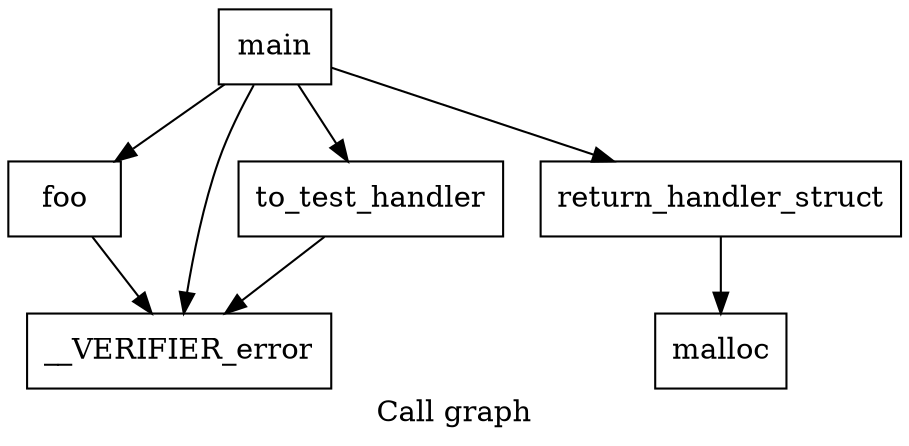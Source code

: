 digraph "Call graph" {
	label="Call graph";

	Node0x6000027df930 [shape=record,label="{foo}"];
	Node0x6000027df930 -> Node0x6000027df9c0;
	Node0x6000027dfa50 [shape=record,label="{return_handler_struct}"];
	Node0x6000027dfa50 -> Node0x6000027dfab0;
	Node0x6000027df9c0 [shape=record,label="{__VERIFIER_error}"];
	Node0x6000027dfb70 [shape=record,label="{main}"];
	Node0x6000027dfb70 -> Node0x6000027dfa50;
	Node0x6000027dfb70 -> Node0x6000027dfc00;
	Node0x6000027dfb70 -> Node0x6000027df930;
	Node0x6000027dfb70 -> Node0x6000027df9c0;
	Node0x6000027dfab0 [shape=record,label="{malloc}"];
	Node0x6000027dfc00 [shape=record,label="{to_test_handler}"];
	Node0x6000027dfc00 -> Node0x6000027df9c0;
}
